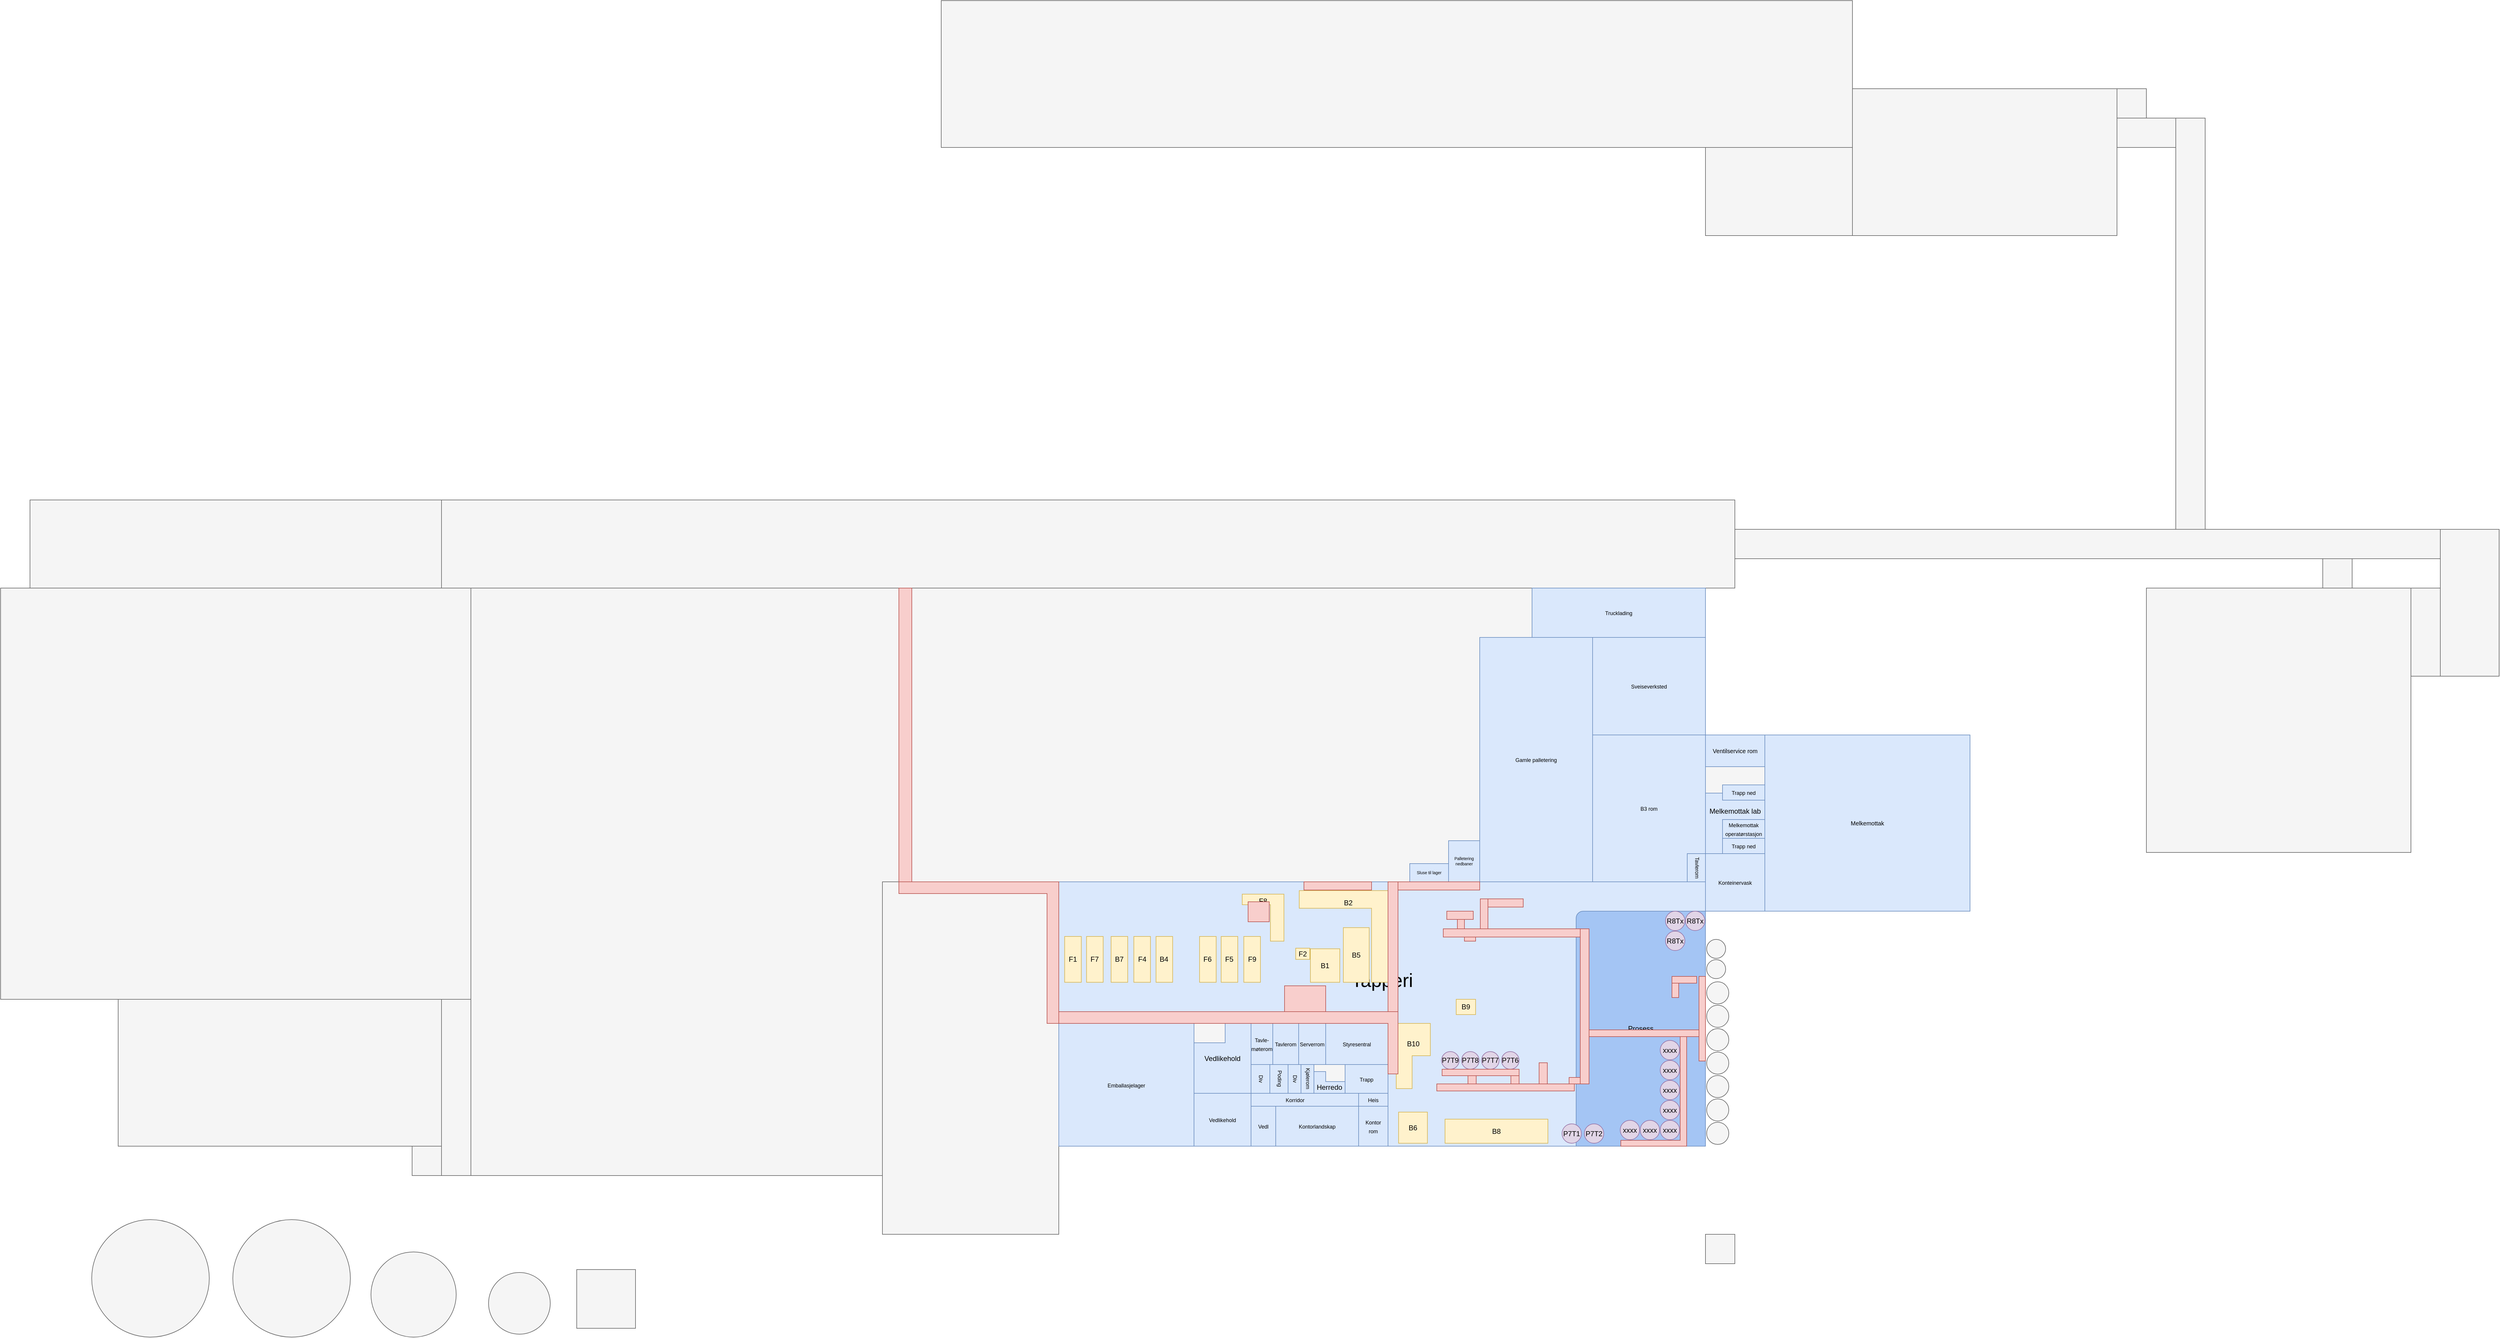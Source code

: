 <mxfile version="26.0.10">
  <diagram name="Page-1" id="Hi8thBa9BpcaoAM9ut1s">
    <mxGraphModel dx="819" dy="-385" grid="0" gridSize="14" guides="1" tooltips="1" connect="1" arrows="1" fold="1" page="1" pageScale="1" pageWidth="1169" pageHeight="827" math="0" shadow="0">
      <root>
        <mxCell id="0" />
        <mxCell id="GzNEmD3VfXziyHX95NtM-45" value="Base" parent="0" />
        <mxCell id="GzNEmD3VfXziyHX95NtM-46" value="" style="verticalLabelPosition=bottom;verticalAlign=top;html=1;shape=mxgraph.basic.rect;fillColor2=none;strokeWidth=1;size=20;indent=5;editable=0;movable=1;resizable=0;rotatable=1;deletable=0;locked=0;connectable=1;fillColor=#f5f5f5;fontColor=#333333;strokeColor=#666666;" parent="GzNEmD3VfXziyHX95NtM-45" vertex="1">
          <mxGeometry x="1800" y="2327" width="1100" height="450" as="geometry" />
        </mxCell>
        <mxCell id="GzNEmD3VfXziyHX95NtM-47" value="" style="verticalLabelPosition=bottom;verticalAlign=top;html=1;shape=mxgraph.basic.rect;fillColor2=none;strokeWidth=1;size=20;indent=5;editable=0;movable=1;resizable=0;rotatable=1;deletable=0;locked=0;connectable=1;fillColor=#f5f5f5;fontColor=#333333;strokeColor=#666666;" parent="GzNEmD3VfXziyHX95NtM-45" vertex="1">
          <mxGeometry x="1550" y="1827" width="1350" height="500" as="geometry" />
        </mxCell>
        <mxCell id="GzNEmD3VfXziyHX95NtM-48" value="" style="verticalLabelPosition=bottom;verticalAlign=top;html=1;shape=mxgraph.basic.rect;fillColor2=none;strokeWidth=1;size=20;indent=5;editable=0;movable=1;resizable=0;rotatable=1;deletable=0;locked=0;connectable=1;fillColor=#f5f5f5;fontColor=#333333;strokeColor=#666666;" parent="GzNEmD3VfXziyHX95NtM-45" vertex="1">
          <mxGeometry x="2900" y="2077" width="450" height="300" as="geometry" />
        </mxCell>
        <mxCell id="GzNEmD3VfXziyHX95NtM-49" value="" style="verticalLabelPosition=bottom;verticalAlign=top;html=1;shape=mxgraph.basic.rect;fillColor2=none;strokeWidth=1;size=20;indent=5;editable=0;movable=1;resizable=0;rotatable=1;deletable=0;locked=0;connectable=1;fillColor=#f5f5f5;fontColor=#333333;strokeColor=#666666;" parent="GzNEmD3VfXziyHX95NtM-45" vertex="1">
          <mxGeometry x="3650" y="1827" width="450" height="450" as="geometry" />
        </mxCell>
        <mxCell id="GzNEmD3VfXziyHX95NtM-50" value="" style="verticalLabelPosition=bottom;verticalAlign=top;html=1;shape=mxgraph.basic.rect;fillColor2=none;strokeWidth=1;size=20;indent=5;editable=0;movable=1;resizable=0;rotatable=1;deletable=0;locked=0;connectable=1;fillColor=#f5f5f5;fontColor=#333333;strokeColor=#666666;" parent="GzNEmD3VfXziyHX95NtM-45" vertex="1">
          <mxGeometry x="4100" y="1827" width="50" height="150" as="geometry" />
        </mxCell>
        <mxCell id="GzNEmD3VfXziyHX95NtM-51" value="" style="verticalLabelPosition=bottom;verticalAlign=top;html=1;shape=mxgraph.basic.rect;fillColor2=none;strokeWidth=1;size=20;indent=5;editable=0;movable=1;resizable=0;rotatable=1;deletable=0;locked=0;connectable=1;fillColor=#f5f5f5;fontColor=#333333;strokeColor=#666666;" parent="GzNEmD3VfXziyHX95NtM-45" vertex="1">
          <mxGeometry x="4150" y="1727" width="100" height="250" as="geometry" />
        </mxCell>
        <mxCell id="GzNEmD3VfXziyHX95NtM-52" value="" style="verticalLabelPosition=bottom;verticalAlign=top;html=1;shape=mxgraph.basic.rect;fillColor2=none;strokeWidth=1;size=20;indent=5;editable=0;movable=1;resizable=0;rotatable=1;deletable=0;locked=0;connectable=1;fillColor=#f5f5f5;fontColor=#333333;strokeColor=#666666;" parent="GzNEmD3VfXziyHX95NtM-45" vertex="1">
          <mxGeometry x="3150" y="977" width="450" height="250" as="geometry" />
        </mxCell>
        <mxCell id="GzNEmD3VfXziyHX95NtM-53" value="" style="verticalLabelPosition=bottom;verticalAlign=top;html=1;shape=mxgraph.basic.rect;fillColor2=none;strokeWidth=1;size=20;indent=5;editable=0;movable=1;resizable=0;rotatable=1;deletable=0;locked=0;connectable=1;fillColor=#f5f5f5;fontColor=#333333;strokeColor=#666666;" parent="GzNEmD3VfXziyHX95NtM-45" vertex="1">
          <mxGeometry x="3600" y="977" width="50" height="50" as="geometry" />
        </mxCell>
        <mxCell id="GzNEmD3VfXziyHX95NtM-54" value="" style="verticalLabelPosition=bottom;verticalAlign=top;html=1;shape=mxgraph.basic.rect;fillColor2=none;strokeWidth=1;size=20;indent=5;editable=0;movable=1;resizable=0;rotatable=1;deletable=0;locked=0;connectable=1;fillColor=#f5f5f5;fontColor=#333333;strokeColor=#666666;" parent="GzNEmD3VfXziyHX95NtM-45" vertex="1">
          <mxGeometry x="2900" y="1077" width="250" height="150" as="geometry" />
        </mxCell>
        <mxCell id="GzNEmD3VfXziyHX95NtM-55" value="" style="verticalLabelPosition=bottom;verticalAlign=top;html=1;shape=mxgraph.basic.rect;fillColor2=none;strokeWidth=1;size=14.86;indent=5;editable=0;movable=1;resizable=0;rotatable=1;deletable=0;locked=0;connectable=1;fillColor=#f5f5f5;fontColor=#333333;strokeColor=#666666;" parent="GzNEmD3VfXziyHX95NtM-45" vertex="1">
          <mxGeometry x="1600" y="827" width="1550" height="250" as="geometry" />
        </mxCell>
        <mxCell id="GzNEmD3VfXziyHX95NtM-56" value="" style="verticalLabelPosition=bottom;verticalAlign=top;html=1;shape=mxgraph.basic.rect;fillColor2=none;strokeWidth=1;size=14.86;indent=5;editable=0;movable=1;resizable=0;rotatable=1;deletable=0;locked=0;connectable=1;fillColor=#f5f5f5;fontColor=#333333;strokeColor=#666666;" parent="GzNEmD3VfXziyHX95NtM-45" vertex="1">
          <mxGeometry x="750" y="1677" width="2200" height="150" as="geometry" />
        </mxCell>
        <mxCell id="GzNEmD3VfXziyHX95NtM-57" value="" style="verticalLabelPosition=bottom;verticalAlign=top;html=1;shape=mxgraph.basic.rect;fillColor2=none;strokeWidth=1;size=20;indent=5;editable=0;movable=1;resizable=0;rotatable=1;deletable=0;locked=0;connectable=1;fillColor=#f5f5f5;fontColor=#333333;strokeColor=#666666;" parent="GzNEmD3VfXziyHX95NtM-45" vertex="1">
          <mxGeometry x="2950" y="1727" width="1200" height="50" as="geometry" />
        </mxCell>
        <mxCell id="GzNEmD3VfXziyHX95NtM-58" value="" style="verticalLabelPosition=bottom;verticalAlign=top;html=1;shape=mxgraph.basic.rect;fillColor2=none;strokeWidth=1;size=20;indent=5;editable=0;movable=1;resizable=0;rotatable=1;deletable=0;locked=0;connectable=1;fillColor=#f5f5f5;fontColor=#333333;strokeColor=#666666;" parent="GzNEmD3VfXziyHX95NtM-45" vertex="1">
          <mxGeometry x="3950" y="1777" width="50" height="50" as="geometry" />
        </mxCell>
        <mxCell id="GzNEmD3VfXziyHX95NtM-59" value="" style="verticalLabelPosition=bottom;verticalAlign=top;html=1;shape=mxgraph.basic.rect;fillColor2=none;strokeWidth=1;size=20;indent=5;editable=0;movable=1;resizable=0;rotatable=1;deletable=0;locked=0;connectable=1;fillColor=#f5f5f5;fontColor=#333333;strokeColor=#666666;" parent="GzNEmD3VfXziyHX95NtM-45" vertex="1">
          <mxGeometry x="3700" y="1027" width="50" height="700" as="geometry" />
        </mxCell>
        <mxCell id="GzNEmD3VfXziyHX95NtM-60" value="" style="verticalLabelPosition=bottom;verticalAlign=top;html=1;shape=mxgraph.basic.rect;fillColor2=none;strokeWidth=1;size=20;indent=5;editable=0;movable=1;resizable=0;rotatable=1;deletable=0;locked=0;connectable=1;fillColor=#f5f5f5;fontColor=#333333;strokeColor=#666666;" parent="GzNEmD3VfXziyHX95NtM-45" vertex="1">
          <mxGeometry x="3600" y="1027" width="100" height="50" as="geometry" />
        </mxCell>
        <mxCell id="GzNEmD3VfXziyHX95NtM-61" value="" style="verticalLabelPosition=bottom;verticalAlign=top;html=1;shape=mxgraph.basic.rect;fillColor2=none;strokeWidth=1;size=20;indent=5;editable=0;movable=1;resizable=0;rotatable=1;deletable=0;locked=0;connectable=1;fillColor=#f5f5f5;fontColor=#333333;strokeColor=#666666;" parent="GzNEmD3VfXziyHX95NtM-45" vertex="1">
          <mxGeometry x="800" y="1827" width="750" height="1000" as="geometry" />
        </mxCell>
        <mxCell id="GzNEmD3VfXziyHX95NtM-62" value="" style="verticalLabelPosition=bottom;verticalAlign=top;html=1;shape=mxgraph.basic.rect;fillColor2=none;strokeWidth=1;size=20;indent=5;editable=0;movable=1;resizable=0;rotatable=1;deletable=0;locked=0;connectable=1;fillColor=#f5f5f5;fontColor=#333333;strokeColor=#666666;" parent="GzNEmD3VfXziyHX95NtM-45" vertex="1">
          <mxGeometry x="1500" y="2327" width="300" height="600" as="geometry" />
        </mxCell>
        <mxCell id="GzNEmD3VfXziyHX95NtM-63" value="" style="verticalLabelPosition=bottom;verticalAlign=top;html=1;shape=mxgraph.basic.rect;fillColor2=none;strokeWidth=1;size=20;indent=5;editable=0;movable=1;resizable=0;rotatable=1;deletable=0;locked=0;connectable=1;fillColor=#f5f5f5;fontColor=#333333;strokeColor=#666666;" parent="GzNEmD3VfXziyHX95NtM-45" vertex="1">
          <mxGeometry x="750" y="2477" width="50" height="350" as="geometry" />
        </mxCell>
        <mxCell id="GzNEmD3VfXziyHX95NtM-64" value="" style="verticalLabelPosition=bottom;verticalAlign=top;html=1;shape=mxgraph.basic.rect;fillColor2=none;strokeWidth=1;size=20;indent=5;editable=0;movable=1;resizable=0;rotatable=1;deletable=0;locked=0;connectable=1;fillColor=#f5f5f5;fontColor=#333333;strokeColor=#666666;" parent="GzNEmD3VfXziyHX95NtM-45" vertex="1">
          <mxGeometry x="700" y="2777" width="50" height="50" as="geometry" />
        </mxCell>
        <mxCell id="GzNEmD3VfXziyHX95NtM-65" value="" style="verticalLabelPosition=bottom;verticalAlign=top;html=1;shape=mxgraph.basic.rect;fillColor2=none;strokeWidth=1;size=14.86;indent=5;editable=0;movable=1;resizable=0;rotatable=1;deletable=0;locked=0;connectable=1;fillColor=#f5f5f5;fontColor=#333333;strokeColor=#666666;" parent="GzNEmD3VfXziyHX95NtM-45" vertex="1">
          <mxGeometry x="50" y="1677" width="700" height="150" as="geometry" />
        </mxCell>
        <mxCell id="GzNEmD3VfXziyHX95NtM-66" value="" style="verticalLabelPosition=bottom;verticalAlign=top;html=1;shape=mxgraph.basic.rect;fillColor2=none;strokeWidth=1;size=14.86;indent=5;editable=0;movable=1;resizable=0;rotatable=1;deletable=0;locked=0;connectable=1;fillColor=#f5f5f5;fontColor=#333333;strokeColor=#666666;" parent="GzNEmD3VfXziyHX95NtM-45" vertex="1">
          <mxGeometry y="1827" width="800" height="700" as="geometry" />
        </mxCell>
        <mxCell id="GzNEmD3VfXziyHX95NtM-67" value="" style="verticalLabelPosition=bottom;verticalAlign=top;html=1;shape=mxgraph.basic.rect;fillColor2=none;strokeWidth=1;size=14.86;indent=5;editable=0;movable=1;resizable=0;rotatable=1;deletable=0;locked=0;connectable=1;fillColor=#f5f5f5;fontColor=#333333;strokeColor=#666666;" parent="GzNEmD3VfXziyHX95NtM-45" vertex="1">
          <mxGeometry x="200" y="2527" width="550" height="250" as="geometry" />
        </mxCell>
        <mxCell id="GzNEmD3VfXziyHX95NtM-68" value="" style="verticalLabelPosition=bottom;verticalAlign=top;html=1;shape=mxgraph.basic.rect;fillColor2=none;strokeWidth=1;size=20;indent=5;editable=0;movable=1;resizable=0;rotatable=1;deletable=0;locked=0;connectable=1;fillColor=#f5f5f5;fontColor=#333333;strokeColor=#666666;" parent="GzNEmD3VfXziyHX95NtM-45" vertex="1">
          <mxGeometry x="2900" y="2927" width="50" height="50" as="geometry" />
        </mxCell>
        <mxCell id="GzNEmD3VfXziyHX95NtM-69" value="" style="verticalLabelPosition=bottom;verticalAlign=top;html=1;shape=mxgraph.basic.rect;fillColor2=none;strokeWidth=1;size=20;indent=5;editable=0;movable=1;resizable=0;rotatable=1;deletable=0;locked=0;connectable=1;fillColor=#f5f5f5;fontColor=#333333;strokeColor=#666666;" parent="GzNEmD3VfXziyHX95NtM-45" vertex="1">
          <mxGeometry x="980" y="2987" width="100" height="100" as="geometry" />
        </mxCell>
        <mxCell id="GzNEmD3VfXziyHX95NtM-71" value="" style="ellipse;whiteSpace=wrap;html=1;aspect=fixed;editable=0;movable=1;resizable=0;rotatable=1;deletable=0;locked=0;connectable=1;fillColor=#f5f5f5;fontColor=#333333;strokeColor=#666666;" parent="GzNEmD3VfXziyHX95NtM-45" vertex="1">
          <mxGeometry x="830" y="2992" width="105" height="105" as="geometry" />
        </mxCell>
        <mxCell id="GzNEmD3VfXziyHX95NtM-72" value="" style="ellipse;whiteSpace=wrap;html=1;aspect=fixed;editable=0;movable=1;resizable=0;rotatable=1;deletable=0;locked=0;connectable=1;fillColor=#f5f5f5;fontColor=#333333;strokeColor=#666666;" parent="GzNEmD3VfXziyHX95NtM-45" vertex="1">
          <mxGeometry x="630" y="2957" width="145" height="145" as="geometry" />
        </mxCell>
        <mxCell id="GzNEmD3VfXziyHX95NtM-73" value="" style="ellipse;whiteSpace=wrap;html=1;aspect=fixed;editable=0;movable=1;resizable=0;rotatable=1;deletable=0;locked=0;connectable=1;fillColor=#f5f5f5;fontColor=#333333;strokeColor=#666666;" parent="GzNEmD3VfXziyHX95NtM-45" vertex="1">
          <mxGeometry x="395" y="2902" width="200" height="200" as="geometry" />
        </mxCell>
        <mxCell id="GzNEmD3VfXziyHX95NtM-74" value="" style="ellipse;whiteSpace=wrap;html=1;aspect=fixed;editable=0;movable=1;resizable=0;rotatable=1;deletable=0;locked=0;connectable=1;fillColor=#f5f5f5;fontColor=#333333;strokeColor=#666666;" parent="GzNEmD3VfXziyHX95NtM-45" vertex="1">
          <mxGeometry x="155" y="2902" width="200" height="200" as="geometry" />
        </mxCell>
        <mxCell id="S4rw2iDiVTAcTaovDXCU-30" value="" style="ellipse;whiteSpace=wrap;html=1;aspect=fixed;editable=1;movable=1;resizable=1;rotatable=1;deletable=1;locked=0;connectable=1;fillColor=#f5f5f5;fontColor=#333333;strokeColor=#666666;" vertex="1" parent="GzNEmD3VfXziyHX95NtM-45">
          <mxGeometry x="2902" y="2736.299" width="37.701" height="37.701" as="geometry" />
        </mxCell>
        <mxCell id="S4rw2iDiVTAcTaovDXCU-31" value="" style="ellipse;whiteSpace=wrap;html=1;aspect=fixed;editable=1;movable=1;resizable=1;rotatable=1;deletable=1;locked=0;connectable=1;fillColor=#f5f5f5;fontColor=#333333;strokeColor=#666666;" vertex="1" parent="GzNEmD3VfXziyHX95NtM-45">
          <mxGeometry x="2902" y="2696.444" width="37.701" height="37.701" as="geometry" />
        </mxCell>
        <mxCell id="S4rw2iDiVTAcTaovDXCU-32" value="" style="ellipse;whiteSpace=wrap;html=1;aspect=fixed;editable=1;movable=1;resizable=1;rotatable=1;deletable=1;locked=0;connectable=1;fillColor=#f5f5f5;fontColor=#333333;strokeColor=#666666;" vertex="1" parent="GzNEmD3VfXziyHX95NtM-45">
          <mxGeometry x="2902" y="2656.59" width="37.701" height="37.701" as="geometry" />
        </mxCell>
        <mxCell id="S4rw2iDiVTAcTaovDXCU-34" value="" style="ellipse;whiteSpace=wrap;html=1;aspect=fixed;editable=1;movable=1;resizable=1;rotatable=1;deletable=1;locked=0;connectable=1;fillColor=#f5f5f5;fontColor=#333333;strokeColor=#666666;" vertex="1" parent="GzNEmD3VfXziyHX95NtM-45">
          <mxGeometry x="2902" y="2616.735" width="37.701" height="37.701" as="geometry" />
        </mxCell>
        <mxCell id="S4rw2iDiVTAcTaovDXCU-35" value="" style="ellipse;whiteSpace=wrap;html=1;aspect=fixed;editable=1;movable=1;resizable=1;rotatable=1;deletable=1;locked=0;connectable=1;fillColor=#f5f5f5;fontColor=#333333;strokeColor=#666666;" vertex="1" parent="GzNEmD3VfXziyHX95NtM-45">
          <mxGeometry x="2902" y="2576.88" width="37.701" height="37.701" as="geometry" />
        </mxCell>
        <mxCell id="S4rw2iDiVTAcTaovDXCU-36" value="" style="ellipse;whiteSpace=wrap;html=1;aspect=fixed;editable=1;movable=1;resizable=1;rotatable=1;deletable=1;locked=0;connectable=1;fillColor=#f5f5f5;fontColor=#333333;strokeColor=#666666;" vertex="1" parent="GzNEmD3VfXziyHX95NtM-45">
          <mxGeometry x="2902" y="2537.025" width="37.701" height="37.701" as="geometry" />
        </mxCell>
        <mxCell id="S4rw2iDiVTAcTaovDXCU-37" value="" style="ellipse;whiteSpace=wrap;html=1;aspect=fixed;editable=1;movable=1;resizable=1;rotatable=1;deletable=1;locked=0;connectable=1;fillColor=#f5f5f5;fontColor=#333333;strokeColor=#666666;" vertex="1" parent="GzNEmD3VfXziyHX95NtM-45">
          <mxGeometry x="2902" y="2497.17" width="37.701" height="37.701" as="geometry" />
        </mxCell>
        <mxCell id="S4rw2iDiVTAcTaovDXCU-38" value="" style="ellipse;whiteSpace=wrap;html=1;aspect=fixed;editable=1;movable=1;resizable=1;rotatable=1;deletable=1;locked=0;connectable=1;fillColor=#f5f5f5;fontColor=#333333;strokeColor=#666666;" vertex="1" parent="GzNEmD3VfXziyHX95NtM-45">
          <mxGeometry x="2902" y="2459.469" width="32.315" height="32.315" as="geometry" />
        </mxCell>
        <mxCell id="S4rw2iDiVTAcTaovDXCU-39" value="" style="ellipse;whiteSpace=wrap;html=1;aspect=fixed;editable=1;movable=1;resizable=1;rotatable=1;deletable=1;locked=0;connectable=1;fillColor=#f5f5f5;fontColor=#333333;strokeColor=#666666;" vertex="1" parent="GzNEmD3VfXziyHX95NtM-45">
          <mxGeometry x="2902" y="2425" width="32.315" height="32.315" as="geometry" />
        </mxCell>
        <mxCell id="GzNEmD3VfXziyHX95NtM-5" value="Kjeller" parent="0" visible="0" />
        <mxCell id="S4rw2iDiVTAcTaovDXCU-44" value="Kjeller skap" parent="0" />
        <mxCell id="GzNEmD3VfXziyHX95NtM-4" value="Grunnplan" parent="0" />
        <mxCell id="h_ZqSWhydHnjJ5OdPfgj-34" value="&lt;font style=&quot;font-size: 9px;&quot;&gt;B3 rom&lt;/font&gt;" style="rounded=0;whiteSpace=wrap;html=1;fillColor=#dae8fc;strokeColor=#6c8ebf;direction=west;" parent="GzNEmD3VfXziyHX95NtM-4" vertex="1">
          <mxGeometry x="2708" y="2077" width="192" height="250" as="geometry" />
        </mxCell>
        <mxCell id="GzNEmD3VfXziyHX95NtM-79" value="Tapperi&lt;div&gt;&lt;br&gt;&lt;/div&gt;&lt;div&gt;&lt;br&gt;&lt;/div&gt;&lt;div&gt;&lt;br&gt;&lt;/div&gt;" style="shape=corner;whiteSpace=wrap;html=1;fillColor=#dae8fc;strokeColor=#6c8ebf;direction=south;dx=241;dy=541;fontSize=32;" parent="GzNEmD3VfXziyHX95NtM-4" vertex="1">
          <mxGeometry x="1800" y="2327" width="1100" height="450" as="geometry" />
        </mxCell>
        <mxCell id="GzNEmD3VfXziyHX95NtM-76" value="Prosess" style="verticalLabelPosition=middle;verticalAlign=middle;html=1;shape=mxgraph.basic.corner_round_rect;dx=6;whiteSpace=wrap;flipH=1;direction=south;fillColor=light-dark(#a4c5f4, #1d293b);strokeColor=#6c8ebf;labelPosition=center;align=center;" parent="GzNEmD3VfXziyHX95NtM-4" vertex="1">
          <mxGeometry x="2680" y="2377" width="220" height="400" as="geometry" />
        </mxCell>
        <mxCell id="GzNEmD3VfXziyHX95NtM-77" value="&lt;font style=&quot;font-size: 9px;&quot;&gt;Konteinervask&lt;/font&gt;" style="rounded=0;whiteSpace=wrap;html=1;fillColor=#dae8fc;strokeColor=#6c8ebf;" parent="GzNEmD3VfXziyHX95NtM-4" vertex="1">
          <mxGeometry x="2900" y="2279" width="101" height="98" as="geometry" />
        </mxCell>
        <mxCell id="GzNEmD3VfXziyHX95NtM-82" value="&lt;font size=&quot;1&quot;&gt;Ventilservice rom&lt;/font&gt;" style="rounded=0;whiteSpace=wrap;html=1;fillColor=#dae8fc;strokeColor=#6c8ebf;" parent="GzNEmD3VfXziyHX95NtM-4" vertex="1">
          <mxGeometry x="2900" y="2077" width="101" height="54" as="geometry" />
        </mxCell>
        <mxCell id="GzNEmD3VfXziyHX95NtM-83" value="&lt;font style=&quot;font-size: 9px;&quot;&gt;Styresentral&lt;/font&gt;" style="rounded=0;whiteSpace=wrap;html=1;fillColor=#dae8fc;strokeColor=#6c8ebf;" parent="GzNEmD3VfXziyHX95NtM-4" vertex="1">
          <mxGeometry x="2254" y="2568" width="106" height="70" as="geometry" />
        </mxCell>
        <mxCell id="GzNEmD3VfXziyHX95NtM-84" value="&lt;font style=&quot;font-size: 9px;&quot;&gt;Trapp&lt;/font&gt;" style="rounded=0;whiteSpace=wrap;html=1;fillColor=#dae8fc;strokeColor=#6c8ebf;" parent="GzNEmD3VfXziyHX95NtM-4" vertex="1">
          <mxGeometry x="2287" y="2638" width="73" height="49" as="geometry" />
        </mxCell>
        <mxCell id="GzNEmD3VfXziyHX95NtM-85" value="&lt;font style=&quot;font-size: 9px;&quot;&gt;Heis&lt;/font&gt;" style="rounded=0;whiteSpace=wrap;html=1;fillColor=#dae8fc;strokeColor=#6c8ebf;" parent="GzNEmD3VfXziyHX95NtM-4" vertex="1">
          <mxGeometry x="2310" y="2687" width="50" height="22" as="geometry" />
        </mxCell>
        <mxCell id="GzNEmD3VfXziyHX95NtM-86" value="&lt;font style=&quot;font-size: 9px;&quot;&gt;Serverrom&lt;/font&gt;" style="rounded=0;whiteSpace=wrap;html=1;fillColor=#dae8fc;strokeColor=#6c8ebf;" parent="GzNEmD3VfXziyHX95NtM-4" vertex="1">
          <mxGeometry x="2208" y="2568" width="46" height="70" as="geometry" />
        </mxCell>
        <mxCell id="GzNEmD3VfXziyHX95NtM-87" value="&lt;font style=&quot;font-size: 9px;&quot;&gt;Tavlerom&lt;/font&gt;" style="rounded=0;whiteSpace=wrap;html=1;fillColor=#dae8fc;strokeColor=#6c8ebf;" parent="GzNEmD3VfXziyHX95NtM-4" vertex="1">
          <mxGeometry x="2164" y="2568" width="44" height="70" as="geometry" />
        </mxCell>
        <mxCell id="GzNEmD3VfXziyHX95NtM-88" value="&lt;font style=&quot;font-size: 9px;&quot;&gt;Tavle-møterom&lt;/font&gt;" style="rounded=0;whiteSpace=wrap;html=1;fillColor=#dae8fc;strokeColor=#6c8ebf;" parent="GzNEmD3VfXziyHX95NtM-4" vertex="1">
          <mxGeometry x="2127" y="2568" width="37" height="70" as="geometry" />
        </mxCell>
        <mxCell id="GzNEmD3VfXziyHX95NtM-89" value="&lt;font style=&quot;font-size: 9px;&quot;&gt;Korridor&lt;/font&gt;" style="rounded=0;whiteSpace=wrap;html=1;fillColor=#dae8fc;strokeColor=#6c8ebf;" parent="GzNEmD3VfXziyHX95NtM-4" vertex="1">
          <mxGeometry x="2094" y="2687" width="216" height="22" as="geometry" />
        </mxCell>
        <mxCell id="h_ZqSWhydHnjJ5OdPfgj-13" value="&lt;font style=&quot;font-size: 9px;&quot;&gt;Kontorlandskap&lt;/font&gt;" style="rounded=0;whiteSpace=wrap;html=1;fillColor=#dae8fc;strokeColor=#6c8ebf;" parent="GzNEmD3VfXziyHX95NtM-4" vertex="1">
          <mxGeometry x="2169" y="2709" width="141" height="68" as="geometry" />
        </mxCell>
        <mxCell id="h_ZqSWhydHnjJ5OdPfgj-14" value="&lt;font style=&quot;font-size: 9px;&quot;&gt;Kontor&lt;/font&gt;&lt;div&gt;&lt;font style=&quot;font-size: 9px;&quot;&gt;rom&lt;/font&gt;&lt;/div&gt;" style="rounded=0;whiteSpace=wrap;html=1;fillColor=#dae8fc;strokeColor=#6c8ebf;" parent="GzNEmD3VfXziyHX95NtM-4" vertex="1">
          <mxGeometry x="2310" y="2709" width="50" height="68" as="geometry" />
        </mxCell>
        <mxCell id="h_ZqSWhydHnjJ5OdPfgj-15" value="&lt;div&gt;&lt;br&gt;&lt;/div&gt;Herredo" style="shape=corner;whiteSpace=wrap;html=1;fillColor=#dae8fc;strokeColor=#6c8ebf;direction=north;" parent="GzNEmD3VfXziyHX95NtM-4" vertex="1">
          <mxGeometry x="2234" y="2650" width="53" height="37" as="geometry" />
        </mxCell>
        <mxCell id="h_ZqSWhydHnjJ5OdPfgj-16" value="&lt;font style=&quot;font-size: 9px;&quot;&gt;Kjølerom&lt;/font&gt;" style="rounded=0;whiteSpace=wrap;html=1;fillColor=#dae8fc;strokeColor=#6c8ebf;textDirection=vertical-lr;" parent="GzNEmD3VfXziyHX95NtM-4" vertex="1">
          <mxGeometry x="2212" y="2638" width="22" height="49" as="geometry" />
        </mxCell>
        <mxCell id="h_ZqSWhydHnjJ5OdPfgj-17" value="&lt;font style=&quot;font-size: 9px;&quot;&gt;Div&lt;/font&gt;" style="rounded=0;whiteSpace=wrap;html=1;fillColor=#dae8fc;strokeColor=#6c8ebf;textDirection=vertical-lr;" parent="GzNEmD3VfXziyHX95NtM-4" vertex="1">
          <mxGeometry x="2190" y="2638" width="22" height="49" as="geometry" />
        </mxCell>
        <mxCell id="h_ZqSWhydHnjJ5OdPfgj-18" value="&lt;font style=&quot;font-size: 9px;&quot;&gt;Poding&lt;/font&gt;" style="rounded=0;whiteSpace=wrap;html=1;fillColor=#dae8fc;strokeColor=#6c8ebf;textDirection=vertical-lr;" parent="GzNEmD3VfXziyHX95NtM-4" vertex="1">
          <mxGeometry x="2159" y="2638" width="31" height="49" as="geometry" />
        </mxCell>
        <mxCell id="h_ZqSWhydHnjJ5OdPfgj-19" value="&lt;font style=&quot;font-size: 9px;&quot;&gt;Div&lt;/font&gt;" style="rounded=0;whiteSpace=wrap;html=1;fillColor=#dae8fc;strokeColor=#6c8ebf;textDirection=vertical-lr;" parent="GzNEmD3VfXziyHX95NtM-4" vertex="1">
          <mxGeometry x="2127" y="2638" width="32" height="49" as="geometry" />
        </mxCell>
        <mxCell id="h_ZqSWhydHnjJ5OdPfgj-21" value="&lt;div&gt;Vedlikehold&lt;/div&gt;" style="shape=corner;whiteSpace=wrap;html=1;fillColor=#dae8fc;strokeColor=#6c8ebf;direction=west;dx=44;dy=86;" parent="GzNEmD3VfXziyHX95NtM-4" vertex="1">
          <mxGeometry x="2030" y="2568" width="97" height="119" as="geometry" />
        </mxCell>
        <mxCell id="h_ZqSWhydHnjJ5OdPfgj-23" value="&lt;font style=&quot;font-size: 9px;&quot;&gt;Vedlikehold&lt;/font&gt;" style="rounded=0;whiteSpace=wrap;html=1;fillColor=#dae8fc;strokeColor=#6c8ebf;" parent="GzNEmD3VfXziyHX95NtM-4" vertex="1">
          <mxGeometry x="2030" y="2687" width="97" height="90" as="geometry" />
        </mxCell>
        <mxCell id="h_ZqSWhydHnjJ5OdPfgj-24" value="&lt;font style=&quot;font-size: 9px;&quot;&gt;Emballasjelager&lt;/font&gt;" style="rounded=0;whiteSpace=wrap;html=1;fillColor=#dae8fc;strokeColor=#6c8ebf;" parent="GzNEmD3VfXziyHX95NtM-4" vertex="1">
          <mxGeometry x="1800" y="2568" width="230" height="209" as="geometry" />
        </mxCell>
        <mxCell id="h_ZqSWhydHnjJ5OdPfgj-25" value="&lt;font style=&quot;font-size: 9px;&quot;&gt;Vedl&lt;/font&gt;" style="rounded=0;whiteSpace=wrap;html=1;fillColor=#dae8fc;strokeColor=#6c8ebf;" parent="GzNEmD3VfXziyHX95NtM-4" vertex="1">
          <mxGeometry x="2127" y="2709" width="42" height="68" as="geometry" />
        </mxCell>
        <mxCell id="h_ZqSWhydHnjJ5OdPfgj-26" value="&lt;font size=&quot;1&quot;&gt;Melkemottak&lt;/font&gt;" style="rounded=0;whiteSpace=wrap;html=1;fillColor=#dae8fc;strokeColor=#6c8ebf;" parent="GzNEmD3VfXziyHX95NtM-4" vertex="1">
          <mxGeometry x="3001" y="2077" width="349" height="300" as="geometry" />
        </mxCell>
        <mxCell id="h_ZqSWhydHnjJ5OdPfgj-27" value="&lt;font style=&quot;font-size: 9px;&quot;&gt;Melkemottak operatørstasjon&lt;/font&gt;" style="rounded=0;whiteSpace=wrap;html=1;fillColor=#dae8fc;strokeColor=#6c8ebf;" parent="GzNEmD3VfXziyHX95NtM-4" vertex="1">
          <mxGeometry x="2929" y="2221" width="72" height="32" as="geometry" />
        </mxCell>
        <mxCell id="h_ZqSWhydHnjJ5OdPfgj-29" value="&lt;font style=&quot;font-size: 9px;&quot;&gt;Trapp ned&lt;/font&gt;" style="rounded=0;whiteSpace=wrap;html=1;fillColor=#dae8fc;strokeColor=#6c8ebf;" parent="GzNEmD3VfXziyHX95NtM-4" vertex="1">
          <mxGeometry x="2929" y="2253" width="72" height="26" as="geometry" />
        </mxCell>
        <mxCell id="h_ZqSWhydHnjJ5OdPfgj-30" value="&lt;div&gt;Melkemottak lab&lt;/div&gt;&lt;div&gt;&lt;br&gt;&lt;/div&gt;&lt;div&gt;&lt;br&gt;&lt;/div&gt;&lt;div&gt;&lt;br&gt;&lt;/div&gt;" style="shape=corner;whiteSpace=wrap;html=1;fillColor=#dae8fc;strokeColor=#6c8ebf;direction=east;dx=29;dy=45;" parent="GzNEmD3VfXziyHX95NtM-4" vertex="1">
          <mxGeometry x="2900" y="2176" width="101" height="103" as="geometry" />
        </mxCell>
        <mxCell id="h_ZqSWhydHnjJ5OdPfgj-31" value="&lt;font style=&quot;font-size: 9px;&quot;&gt;Trapp ned&lt;/font&gt;" style="rounded=0;whiteSpace=wrap;html=1;fillColor=#dae8fc;strokeColor=#6c8ebf;" parent="GzNEmD3VfXziyHX95NtM-4" vertex="1">
          <mxGeometry x="2929" y="2162" width="72" height="26" as="geometry" />
        </mxCell>
        <mxCell id="h_ZqSWhydHnjJ5OdPfgj-33" value="&lt;font style=&quot;font-size: 9px;&quot;&gt;Tavlerom&lt;/font&gt;" style="rounded=0;whiteSpace=wrap;html=1;fillColor=#dae8fc;strokeColor=#6c8ebf;direction=west;textDirection=vertical-lr;" parent="GzNEmD3VfXziyHX95NtM-4" vertex="1">
          <mxGeometry x="2869" y="2279" width="31" height="48" as="geometry" />
        </mxCell>
        <mxCell id="h_ZqSWhydHnjJ5OdPfgj-35" value="&lt;font style=&quot;font-size: 9px;&quot;&gt;Sveiseverksted&lt;/font&gt;" style="rounded=0;whiteSpace=wrap;html=1;fillColor=#dae8fc;strokeColor=#6c8ebf;direction=west;" parent="GzNEmD3VfXziyHX95NtM-4" vertex="1">
          <mxGeometry x="2708" y="1911" width="192" height="166" as="geometry" />
        </mxCell>
        <mxCell id="h_ZqSWhydHnjJ5OdPfgj-36" value="&lt;font style=&quot;font-size: 9px;&quot;&gt;Gamle palletering&lt;/font&gt;" style="rounded=0;whiteSpace=wrap;html=1;fillColor=#dae8fc;strokeColor=#6c8ebf;direction=west;" parent="GzNEmD3VfXziyHX95NtM-4" vertex="1">
          <mxGeometry x="2516" y="1911" width="192" height="416" as="geometry" />
        </mxCell>
        <mxCell id="h_ZqSWhydHnjJ5OdPfgj-37" value="&lt;font style=&quot;font-size: 9px;&quot;&gt;Trucklading&lt;/font&gt;" style="rounded=0;whiteSpace=wrap;html=1;fillColor=#dae8fc;strokeColor=#6c8ebf;direction=west;" parent="GzNEmD3VfXziyHX95NtM-4" vertex="1">
          <mxGeometry x="2605" y="1827" width="295" height="84" as="geometry" />
        </mxCell>
        <mxCell id="S4rw2iDiVTAcTaovDXCU-40" value="Palletering nedbaner" style="rounded=0;whiteSpace=wrap;html=1;fillColor=#dae8fc;strokeColor=#6c8ebf;direction=west;fontSize=7;" vertex="1" parent="GzNEmD3VfXziyHX95NtM-4">
          <mxGeometry x="2463" y="2257" width="53" height="70" as="geometry" />
        </mxCell>
        <mxCell id="S4rw2iDiVTAcTaovDXCU-41" value="Sluse til lager" style="rounded=0;whiteSpace=wrap;html=1;fillColor=#dae8fc;strokeColor=#6c8ebf;direction=west;fontSize=7;" vertex="1" parent="GzNEmD3VfXziyHX95NtM-4">
          <mxGeometry x="2397" y="2296" width="66" height="31" as="geometry" />
        </mxCell>
        <mxCell id="S4rw2iDiVTAcTaovDXCU-87" value="Grunnplan tanker" parent="0" />
        <mxCell id="S4rw2iDiVTAcTaovDXCU-88" value="P7T1" style="ellipse;whiteSpace=wrap;html=1;aspect=fixed;fillColor=#e1d5e7;strokeColor=#9673a6;" vertex="1" parent="S4rw2iDiVTAcTaovDXCU-87">
          <mxGeometry x="2656" y="2739" width="33" height="33" as="geometry" />
        </mxCell>
        <mxCell id="S4rw2iDiVTAcTaovDXCU-89" value="P7T2" style="ellipse;whiteSpace=wrap;html=1;aspect=fixed;fillColor=#e1d5e7;strokeColor=#9673a6;" vertex="1" parent="S4rw2iDiVTAcTaovDXCU-87">
          <mxGeometry x="2694" y="2739" width="33" height="33" as="geometry" />
        </mxCell>
        <mxCell id="S4rw2iDiVTAcTaovDXCU-96" value="P7T9" style="ellipse;whiteSpace=wrap;html=1;aspect=fixed;fillColor=#e1d5e7;strokeColor=#9673a6;" vertex="1" parent="S4rw2iDiVTAcTaovDXCU-87">
          <mxGeometry x="2451" y="2616" width="30" height="30" as="geometry" />
        </mxCell>
        <mxCell id="S4rw2iDiVTAcTaovDXCU-97" value="P7T8" style="ellipse;whiteSpace=wrap;html=1;aspect=fixed;fillColor=#e1d5e7;strokeColor=#9673a6;" vertex="1" parent="S4rw2iDiVTAcTaovDXCU-87">
          <mxGeometry x="2485" y="2616" width="30" height="30" as="geometry" />
        </mxCell>
        <mxCell id="S4rw2iDiVTAcTaovDXCU-98" value="P7T7" style="ellipse;whiteSpace=wrap;html=1;aspect=fixed;fillColor=#e1d5e7;strokeColor=#9673a6;" vertex="1" parent="S4rw2iDiVTAcTaovDXCU-87">
          <mxGeometry x="2519" y="2616" width="30" height="30" as="geometry" />
        </mxCell>
        <mxCell id="S4rw2iDiVTAcTaovDXCU-99" value="P7T6" style="ellipse;whiteSpace=wrap;html=1;aspect=fixed;fillColor=#e1d5e7;strokeColor=#9673a6;" vertex="1" parent="S4rw2iDiVTAcTaovDXCU-87">
          <mxGeometry x="2553" y="2616" width="30" height="30" as="geometry" />
        </mxCell>
        <mxCell id="S4rw2iDiVTAcTaovDXCU-104" value="xxxx" style="ellipse;whiteSpace=wrap;html=1;aspect=fixed;fillColor=#e1d5e7;strokeColor=#9673a6;" vertex="1" parent="S4rw2iDiVTAcTaovDXCU-87">
          <mxGeometry x="2755" y="2733" width="33" height="33" as="geometry" />
        </mxCell>
        <mxCell id="S4rw2iDiVTAcTaovDXCU-105" value="xxxx" style="ellipse;whiteSpace=wrap;html=1;aspect=fixed;fillColor=#e1d5e7;strokeColor=#9673a6;" vertex="1" parent="S4rw2iDiVTAcTaovDXCU-87">
          <mxGeometry x="2789" y="2733" width="33" height="33" as="geometry" />
        </mxCell>
        <mxCell id="S4rw2iDiVTAcTaovDXCU-106" value="xxxx" style="ellipse;whiteSpace=wrap;html=1;aspect=fixed;fillColor=#e1d5e7;strokeColor=#9673a6;" vertex="1" parent="S4rw2iDiVTAcTaovDXCU-87">
          <mxGeometry x="2823" y="2733" width="33" height="33" as="geometry" />
        </mxCell>
        <mxCell id="S4rw2iDiVTAcTaovDXCU-108" value="xxxx" style="ellipse;whiteSpace=wrap;html=1;aspect=fixed;fillColor=#e1d5e7;strokeColor=#9673a6;" vertex="1" parent="S4rw2iDiVTAcTaovDXCU-87">
          <mxGeometry x="2823" y="2699" width="33" height="33" as="geometry" />
        </mxCell>
        <mxCell id="S4rw2iDiVTAcTaovDXCU-109" value="xxxx" style="ellipse;whiteSpace=wrap;html=1;aspect=fixed;fillColor=#e1d5e7;strokeColor=#9673a6;" vertex="1" parent="S4rw2iDiVTAcTaovDXCU-87">
          <mxGeometry x="2823" y="2665" width="33" height="33" as="geometry" />
        </mxCell>
        <mxCell id="S4rw2iDiVTAcTaovDXCU-110" value="xxxx" style="ellipse;whiteSpace=wrap;html=1;aspect=fixed;fillColor=#e1d5e7;strokeColor=#9673a6;" vertex="1" parent="S4rw2iDiVTAcTaovDXCU-87">
          <mxGeometry x="2823" y="2631" width="33" height="33" as="geometry" />
        </mxCell>
        <mxCell id="S4rw2iDiVTAcTaovDXCU-111" value="xxxx" style="ellipse;whiteSpace=wrap;html=1;aspect=fixed;fillColor=#e1d5e7;strokeColor=#9673a6;" vertex="1" parent="S4rw2iDiVTAcTaovDXCU-87">
          <mxGeometry x="2823" y="2597" width="33" height="33" as="geometry" />
        </mxCell>
        <mxCell id="S4rw2iDiVTAcTaovDXCU-113" value="R8Tx" style="ellipse;whiteSpace=wrap;html=1;aspect=fixed;fillColor=#e1d5e7;strokeColor=#9673a6;" vertex="1" parent="S4rw2iDiVTAcTaovDXCU-87">
          <mxGeometry x="2866" y="2377" width="33" height="33" as="geometry" />
        </mxCell>
        <mxCell id="S4rw2iDiVTAcTaovDXCU-114" value="R8Tx" style="ellipse;whiteSpace=wrap;html=1;aspect=fixed;fillColor=#e1d5e7;strokeColor=#9673a6;" vertex="1" parent="S4rw2iDiVTAcTaovDXCU-87">
          <mxGeometry x="2832" y="2377" width="33" height="33" as="geometry" />
        </mxCell>
        <mxCell id="S4rw2iDiVTAcTaovDXCU-115" value="R8Tx" style="ellipse;whiteSpace=wrap;html=1;aspect=fixed;fillColor=#e1d5e7;strokeColor=#9673a6;" vertex="1" parent="S4rw2iDiVTAcTaovDXCU-87">
          <mxGeometry x="2832" y="2411" width="33" height="33" as="geometry" />
        </mxCell>
        <object label="Grunnplan maskiner" id="S4rw2iDiVTAcTaovDXCU-47">
          <mxCell parent="0" />
        </object>
        <mxCell id="S4rw2iDiVTAcTaovDXCU-48" value="F1" style="rounded=0;whiteSpace=wrap;html=1;fillColor=#fff2cc;strokeColor=#d6b656;" vertex="1" parent="S4rw2iDiVTAcTaovDXCU-47">
          <mxGeometry x="1810" y="2420" width="28.295" height="78" as="geometry" />
        </mxCell>
        <mxCell id="S4rw2iDiVTAcTaovDXCU-49" value="F7" style="rounded=0;whiteSpace=wrap;html=1;fillColor=#fff2cc;strokeColor=#d6b656;" vertex="1" parent="S4rw2iDiVTAcTaovDXCU-47">
          <mxGeometry x="1847.2" y="2420" width="28.295" height="78" as="geometry" />
        </mxCell>
        <mxCell id="S4rw2iDiVTAcTaovDXCU-50" value="B7" style="rounded=0;whiteSpace=wrap;html=1;fillColor=#fff2cc;strokeColor=#d6b656;" vertex="1" parent="S4rw2iDiVTAcTaovDXCU-47">
          <mxGeometry x="1888.925" y="2420" width="28.295" height="78" as="geometry" />
        </mxCell>
        <mxCell id="S4rw2iDiVTAcTaovDXCU-51" value="F4" style="rounded=0;whiteSpace=wrap;html=1;fillColor=#fff2cc;strokeColor=#d6b656;" vertex="1" parent="S4rw2iDiVTAcTaovDXCU-47">
          <mxGeometry x="1927.649" y="2420" width="28.295" height="78" as="geometry" />
        </mxCell>
        <mxCell id="S4rw2iDiVTAcTaovDXCU-52" value="B4" style="rounded=0;whiteSpace=wrap;html=1;fillColor=#fff2cc;strokeColor=#d6b656;" vertex="1" parent="S4rw2iDiVTAcTaovDXCU-47">
          <mxGeometry x="1965.373" y="2420" width="28.295" height="78" as="geometry" />
        </mxCell>
        <mxCell id="S4rw2iDiVTAcTaovDXCU-53" value="F6" style="rounded=0;whiteSpace=wrap;html=1;fillColor=#fff2cc;strokeColor=#d6b656;" vertex="1" parent="S4rw2iDiVTAcTaovDXCU-47">
          <mxGeometry x="2039.432" y="2420" width="28.295" height="78" as="geometry" />
        </mxCell>
        <mxCell id="S4rw2iDiVTAcTaovDXCU-54" value="F5" style="rounded=0;whiteSpace=wrap;html=1;fillColor=#fff2cc;strokeColor=#d6b656;" vertex="1" parent="S4rw2iDiVTAcTaovDXCU-47">
          <mxGeometry x="2076.156" y="2420" width="28.295" height="78" as="geometry" />
        </mxCell>
        <mxCell id="S4rw2iDiVTAcTaovDXCU-55" value="F9" style="rounded=0;whiteSpace=wrap;html=1;fillColor=#fff2cc;strokeColor=#d6b656;" vertex="1" parent="S4rw2iDiVTAcTaovDXCU-47">
          <mxGeometry x="2114.705" y="2420" width="28.295" height="78" as="geometry" />
        </mxCell>
        <mxCell id="S4rw2iDiVTAcTaovDXCU-59" value="&lt;div&gt;F8&lt;/div&gt;&lt;div&gt;&lt;br&gt;&lt;/div&gt;&lt;div&gt;&lt;br&gt;&lt;/div&gt;&lt;div&gt;&lt;br&gt;&lt;/div&gt;&lt;div&gt;&lt;br/&gt;&lt;/div&gt;" style="shape=corner;whiteSpace=wrap;html=1;fillColor=#fff2cc;strokeColor=#d6b656;direction=south;dx=18;dy=23;" vertex="1" parent="S4rw2iDiVTAcTaovDXCU-47">
          <mxGeometry x="2112" y="2348" width="71" height="80" as="geometry" />
        </mxCell>
        <mxCell id="S4rw2iDiVTAcTaovDXCU-60" value="B2&lt;br&gt;&lt;br&gt;&lt;br&gt;&lt;div&gt;&lt;br&gt;&lt;/div&gt;&lt;div&gt;&lt;br&gt;&lt;/div&gt;&lt;br&gt;&lt;div&gt;&lt;br&gt;&lt;/div&gt;&lt;div&gt;&lt;br&gt;&lt;/div&gt;&lt;div&gt;&lt;br/&gt;&lt;/div&gt;" style="shape=corner;whiteSpace=wrap;html=1;fillColor=#fff2cc;strokeColor=#d6b656;direction=south;dx=30;dy=44;" vertex="1" parent="S4rw2iDiVTAcTaovDXCU-47">
          <mxGeometry x="2209" y="2342" width="167" height="156" as="geometry" />
        </mxCell>
        <mxCell id="S4rw2iDiVTAcTaovDXCU-61" value="B5" style="rounded=0;whiteSpace=wrap;html=1;fillColor=#fff2cc;strokeColor=#d6b656;" vertex="1" parent="S4rw2iDiVTAcTaovDXCU-47">
          <mxGeometry x="2284" y="2405" width="44" height="93" as="geometry" />
        </mxCell>
        <mxCell id="S4rw2iDiVTAcTaovDXCU-62" value="F2" style="rounded=0;whiteSpace=wrap;html=1;fillColor=#fff2cc;strokeColor=#d6b656;" vertex="1" parent="S4rw2iDiVTAcTaovDXCU-47">
          <mxGeometry x="2203" y="2440" width="24" height="19" as="geometry" />
        </mxCell>
        <mxCell id="S4rw2iDiVTAcTaovDXCU-63" value="B1" style="rounded=0;whiteSpace=wrap;html=1;fillColor=#fff2cc;strokeColor=#d6b656;" vertex="1" parent="S4rw2iDiVTAcTaovDXCU-47">
          <mxGeometry x="2228" y="2441" width="50" height="57" as="geometry" />
        </mxCell>
        <mxCell id="S4rw2iDiVTAcTaovDXCU-65" value="B10&lt;br&gt;&lt;div&gt;&lt;br&gt;&lt;/div&gt;&lt;br&gt;&lt;div&gt;&lt;br/&gt;&lt;/div&gt;" style="shape=corner;whiteSpace=wrap;html=1;fillColor=#fff2cc;strokeColor=#d6b656;direction=east;dx=27;dy=55;" vertex="1" parent="S4rw2iDiVTAcTaovDXCU-47">
          <mxGeometry x="2374" y="2568" width="58" height="111" as="geometry" />
        </mxCell>
        <mxCell id="S4rw2iDiVTAcTaovDXCU-66" value="B8" style="rounded=0;whiteSpace=wrap;html=1;fillColor=#fff2cc;strokeColor=#d6b656;" vertex="1" parent="S4rw2iDiVTAcTaovDXCU-47">
          <mxGeometry x="2457" y="2731" width="175" height="41" as="geometry" />
        </mxCell>
        <mxCell id="S4rw2iDiVTAcTaovDXCU-67" value="B6" style="rounded=0;whiteSpace=wrap;html=1;fillColor=#fff2cc;strokeColor=#d6b656;" vertex="1" parent="S4rw2iDiVTAcTaovDXCU-47">
          <mxGeometry x="2378" y="2719" width="49" height="53" as="geometry" />
        </mxCell>
        <mxCell id="S4rw2iDiVTAcTaovDXCU-68" value="B9" style="rounded=0;whiteSpace=wrap;html=1;fillColor=#fff2cc;strokeColor=#d6b656;" vertex="1" parent="S4rw2iDiVTAcTaovDXCU-47">
          <mxGeometry x="2476" y="2527" width="33" height="26" as="geometry" />
        </mxCell>
        <mxCell id="S4rw2iDiVTAcTaovDXCU-43" value="Grunnplan skap" parent="0" />
        <mxCell id="GzNEmD3VfXziyHX95NtM-3" value="Mesanin" parent="0" />
        <mxCell id="S4rw2iDiVTAcTaovDXCU-0" value="" style="shape=corner;whiteSpace=wrap;html=1;fillColor=#f8cecc;strokeColor=#b85450;direction=south;dx=20;dy=17;" vertex="1" parent="GzNEmD3VfXziyHX95NtM-3">
          <mxGeometry x="1780" y="2548" width="597" height="106" as="geometry" />
        </mxCell>
        <mxCell id="S4rw2iDiVTAcTaovDXCU-1" value="" style="shape=corner;whiteSpace=wrap;html=1;fillColor=#f8cecc;strokeColor=#b85450;direction=south;" vertex="1" parent="GzNEmD3VfXziyHX95NtM-3">
          <mxGeometry x="1528" y="2327" width="272" height="241" as="geometry" />
        </mxCell>
        <mxCell id="S4rw2iDiVTAcTaovDXCU-3" value="" style="rounded=0;whiteSpace=wrap;html=1;fillColor=#f8cecc;strokeColor=#b85450;" vertex="1" parent="GzNEmD3VfXziyHX95NtM-3">
          <mxGeometry x="1528" y="1827" width="22" height="500" as="geometry" />
        </mxCell>
        <mxCell id="S4rw2iDiVTAcTaovDXCU-6" value="" style="rounded=0;whiteSpace=wrap;html=1;fillColor=#f8cecc;strokeColor=#b85450;" vertex="1" parent="GzNEmD3VfXziyHX95NtM-3">
          <mxGeometry x="2360" y="2327" width="17" height="221" as="geometry" />
        </mxCell>
        <mxCell id="S4rw2iDiVTAcTaovDXCU-7" value="" style="rounded=0;whiteSpace=wrap;html=1;fillColor=#f8cecc;strokeColor=#b85450;" vertex="1" parent="GzNEmD3VfXziyHX95NtM-3">
          <mxGeometry x="2184" y="2504" width="70" height="44" as="geometry" />
        </mxCell>
        <mxCell id="S4rw2iDiVTAcTaovDXCU-8" value="" style="rounded=0;whiteSpace=wrap;html=1;fillColor=#f8cecc;strokeColor=#b85450;" vertex="1" parent="GzNEmD3VfXziyHX95NtM-3">
          <mxGeometry x="2122" y="2361" width="36" height="34" as="geometry" />
        </mxCell>
        <mxCell id="S4rw2iDiVTAcTaovDXCU-9" value="" style="rounded=0;whiteSpace=wrap;html=1;fillColor=#f8cecc;strokeColor=#b85450;" vertex="1" parent="GzNEmD3VfXziyHX95NtM-3">
          <mxGeometry x="2687" y="2407" width="15" height="264" as="geometry" />
        </mxCell>
        <mxCell id="S4rw2iDiVTAcTaovDXCU-10" value="" style="shape=corner;whiteSpace=wrap;html=1;fillColor=#f8cecc;strokeColor=#b85450;direction=west;dx=11;dy=10;" vertex="1" parent="GzNEmD3VfXziyHX95NtM-3">
          <mxGeometry x="2756" y="2590" width="112" height="187" as="geometry" />
        </mxCell>
        <mxCell id="S4rw2iDiVTAcTaovDXCU-11" value="" style="rounded=0;whiteSpace=wrap;html=1;fillColor=#f8cecc;strokeColor=#b85450;" vertex="1" parent="GzNEmD3VfXziyHX95NtM-3">
          <mxGeometry x="2889" y="2488" width="11" height="144" as="geometry" />
        </mxCell>
        <mxCell id="S4rw2iDiVTAcTaovDXCU-12" value="" style="rounded=0;whiteSpace=wrap;html=1;fillColor=#f8cecc;strokeColor=#b85450;direction=south;" vertex="1" parent="GzNEmD3VfXziyHX95NtM-3">
          <mxGeometry x="2702" y="2579" width="187" height="11.5" as="geometry" />
        </mxCell>
        <mxCell id="S4rw2iDiVTAcTaovDXCU-13" value="" style="rounded=0;whiteSpace=wrap;html=1;fillColor=#f8cecc;strokeColor=#b85450;direction=south;" vertex="1" parent="GzNEmD3VfXziyHX95NtM-3">
          <mxGeometry x="2454" y="2407" width="233" height="14" as="geometry" />
        </mxCell>
        <mxCell id="S4rw2iDiVTAcTaovDXCU-14" value="" style="rounded=0;whiteSpace=wrap;html=1;fillColor=#f8cecc;strokeColor=#b85450;" vertex="1" parent="GzNEmD3VfXziyHX95NtM-3">
          <mxGeometry x="2478" y="2391" width="12" height="16" as="geometry" />
        </mxCell>
        <mxCell id="S4rw2iDiVTAcTaovDXCU-15" value="" style="rounded=0;whiteSpace=wrap;html=1;fillColor=#f8cecc;strokeColor=#b85450;" vertex="1" parent="GzNEmD3VfXziyHX95NtM-3">
          <mxGeometry x="2460" y="2377" width="45" height="14" as="geometry" />
        </mxCell>
        <mxCell id="S4rw2iDiVTAcTaovDXCU-17" value="" style="rounded=0;whiteSpace=wrap;html=1;fillColor=#f8cecc;strokeColor=#b85450;" vertex="1" parent="GzNEmD3VfXziyHX95NtM-3">
          <mxGeometry x="2517" y="2356" width="13" height="51" as="geometry" />
        </mxCell>
        <mxCell id="S4rw2iDiVTAcTaovDXCU-18" value="" style="rounded=0;whiteSpace=wrap;html=1;fillColor=#f8cecc;strokeColor=#b85450;" vertex="1" parent="GzNEmD3VfXziyHX95NtM-3">
          <mxGeometry x="2530" y="2356" width="60" height="14" as="geometry" />
        </mxCell>
        <mxCell id="S4rw2iDiVTAcTaovDXCU-19" value="" style="rounded=0;whiteSpace=wrap;html=1;fillColor=#f8cecc;strokeColor=#b85450;" vertex="1" parent="GzNEmD3VfXziyHX95NtM-3">
          <mxGeometry x="2490" y="2421" width="19" height="7" as="geometry" />
        </mxCell>
        <mxCell id="S4rw2iDiVTAcTaovDXCU-20" value="" style="rounded=0;whiteSpace=wrap;html=1;fillColor=#f8cecc;strokeColor=#b85450;direction=south;" vertex="1" parent="GzNEmD3VfXziyHX95NtM-3">
          <mxGeometry x="2668" y="2660" width="19" height="11" as="geometry" />
        </mxCell>
        <mxCell id="S4rw2iDiVTAcTaovDXCU-21" value="" style="rounded=0;whiteSpace=wrap;html=1;fillColor=#f8cecc;strokeColor=#b85450;direction=south;" vertex="1" parent="GzNEmD3VfXziyHX95NtM-3">
          <mxGeometry x="2843" y="2488" width="42" height="11.5" as="geometry" />
        </mxCell>
        <mxCell id="S4rw2iDiVTAcTaovDXCU-22" value="" style="rounded=0;whiteSpace=wrap;html=1;fillColor=#f8cecc;strokeColor=#b85450;direction=west;" vertex="1" parent="GzNEmD3VfXziyHX95NtM-3">
          <mxGeometry x="2843" y="2499.5" width="11.5" height="24.5" as="geometry" />
        </mxCell>
        <mxCell id="S4rw2iDiVTAcTaovDXCU-23" value="" style="rounded=0;whiteSpace=wrap;html=1;fillColor=#f8cecc;strokeColor=#b85450;" vertex="1" parent="GzNEmD3VfXziyHX95NtM-3">
          <mxGeometry x="2377" y="2327" width="139" height="14" as="geometry" />
        </mxCell>
        <mxCell id="S4rw2iDiVTAcTaovDXCU-24" value="" style="rounded=0;whiteSpace=wrap;html=1;fillColor=#f8cecc;strokeColor=#b85450;" vertex="1" parent="GzNEmD3VfXziyHX95NtM-3">
          <mxGeometry x="2217" y="2327" width="115" height="14" as="geometry" />
        </mxCell>
        <mxCell id="S4rw2iDiVTAcTaovDXCU-25" value="" style="rounded=0;whiteSpace=wrap;html=1;fillColor=#f8cecc;strokeColor=#b85450;direction=south;" vertex="1" parent="GzNEmD3VfXziyHX95NtM-3">
          <mxGeometry x="2443" y="2671" width="234" height="12" as="geometry" />
        </mxCell>
        <mxCell id="S4rw2iDiVTAcTaovDXCU-26" value="" style="rounded=0;whiteSpace=wrap;html=1;fillColor=#f8cecc;strokeColor=#b85450;direction=south;" vertex="1" parent="GzNEmD3VfXziyHX95NtM-3">
          <mxGeometry x="2617" y="2635" width="14" height="36" as="geometry" />
        </mxCell>
        <mxCell id="S4rw2iDiVTAcTaovDXCU-27" value="" style="rounded=0;whiteSpace=wrap;html=1;fillColor=#f8cecc;strokeColor=#b85450;direction=south;" vertex="1" parent="GzNEmD3VfXziyHX95NtM-3">
          <mxGeometry x="2496" y="2657" width="14" height="14" as="geometry" />
        </mxCell>
        <mxCell id="S4rw2iDiVTAcTaovDXCU-28" value="" style="rounded=0;whiteSpace=wrap;html=1;fillColor=#f8cecc;strokeColor=#b85450;direction=south;" vertex="1" parent="GzNEmD3VfXziyHX95NtM-3">
          <mxGeometry x="2452" y="2646" width="131" height="11" as="geometry" />
        </mxCell>
        <mxCell id="S4rw2iDiVTAcTaovDXCU-29" value="" style="rounded=0;whiteSpace=wrap;html=1;fillColor=#f8cecc;strokeColor=#b85450;direction=south;" vertex="1" parent="GzNEmD3VfXziyHX95NtM-3">
          <mxGeometry x="2569" y="2657" width="14" height="14" as="geometry" />
        </mxCell>
        <mxCell id="S4rw2iDiVTAcTaovDXCU-42" value="Mesanin skap" parent="0" />
        <object label="Andre etasje" id="S4rw2iDiVTAcTaovDXCU-4">
          <mxCell parent="0" visible="0" />
        </object>
        <object label="Andre etasje skap" id="S4rw2iDiVTAcTaovDXCU-45">
          <mxCell parent="0" visible="0" />
        </object>
        <mxCell id="GzNEmD3VfXziyHX95NtM-6" value="Tak" parent="0" visible="0" />
        <mxCell id="S4rw2iDiVTAcTaovDXCU-46" value="Tak skap" parent="0" visible="0" />
        <mxCell id="h_ZqSWhydHnjJ5OdPfgj-39" value="Områder" parent="0" visible="0" />
        <mxCell id="h_ZqSWhydHnjJ5OdPfgj-40" value="" style="verticalLabelPosition=bottom;verticalAlign=top;html=1;shape=mxgraph.basic.rect;fillColor2=none;strokeWidth=1;size=20;indent=5;fillColor=#f8cecc;strokeColor=#b85450;" parent="h_ZqSWhydHnjJ5OdPfgj-39" vertex="1">
          <mxGeometry x="1800" y="2327" width="1100" height="450" as="geometry" />
        </mxCell>
        <mxCell id="h_ZqSWhydHnjJ5OdPfgj-41" value="M" style="verticalLabelPosition=middle;verticalAlign=middle;html=1;shape=mxgraph.basic.rect;fillColor2=none;strokeWidth=1;size=20;indent=5;fillColor=#f8cecc;strokeColor=#b85450;labelPosition=center;align=center;fontSize=82;" parent="h_ZqSWhydHnjJ5OdPfgj-39" vertex="1">
          <mxGeometry x="1550" y="1827" width="1350" height="500" as="geometry" />
        </mxCell>
        <mxCell id="h_ZqSWhydHnjJ5OdPfgj-42" value="R" style="verticalLabelPosition=middle;verticalAlign=middle;html=1;shape=mxgraph.basic.rect;fillColor2=none;strokeWidth=1;size=20;indent=5;fillColor=#7EA6E0;fontSize=102;labelPosition=center;align=center;" parent="h_ZqSWhydHnjJ5OdPfgj-39" vertex="1">
          <mxGeometry x="2900" y="2077" width="450" height="300" as="geometry" />
        </mxCell>
        <mxCell id="h_ZqSWhydHnjJ5OdPfgj-43" value="K" style="verticalLabelPosition=middle;verticalAlign=middle;html=1;shape=mxgraph.basic.rect;fillColor2=none;strokeWidth=1;size=20;indent=5;fillColor=#e1d5e7;strokeColor=#9673a6;fontSize=80;labelPosition=center;align=center;" parent="h_ZqSWhydHnjJ5OdPfgj-39" vertex="1">
          <mxGeometry x="3650" y="1827" width="450" height="450" as="geometry" />
        </mxCell>
        <mxCell id="h_ZqSWhydHnjJ5OdPfgj-44" value="" style="verticalLabelPosition=bottom;verticalAlign=top;html=1;shape=mxgraph.basic.rect;fillColor2=none;strokeWidth=1;size=20;indent=5;fillColor=#fff2cc;strokeColor=#d6b656;" parent="h_ZqSWhydHnjJ5OdPfgj-39" vertex="1">
          <mxGeometry x="4100" y="1827" width="50" height="150" as="geometry" />
        </mxCell>
        <mxCell id="h_ZqSWhydHnjJ5OdPfgj-45" value="P" style="verticalLabelPosition=middle;verticalAlign=middle;html=1;shape=mxgraph.basic.rect;fillColor2=none;strokeWidth=1;size=20;indent=5;fillColor=#fff2cc;strokeColor=#d6b656;labelPosition=center;align=center;fontSize=28;" parent="h_ZqSWhydHnjJ5OdPfgj-39" vertex="1">
          <mxGeometry x="4150" y="1727" width="100" height="250" as="geometry" />
        </mxCell>
        <mxCell id="h_ZqSWhydHnjJ5OdPfgj-46" value="I" style="verticalLabelPosition=middle;verticalAlign=middle;html=1;shape=mxgraph.basic.rect;fillColor2=none;strokeWidth=1;size=20;indent=5;fillColor=#9AC7BF;fontColor=#333333;strokeColor=#666666;labelPosition=center;align=center;fontSize=72;" parent="h_ZqSWhydHnjJ5OdPfgj-39" vertex="1">
          <mxGeometry x="3150" y="977" width="450" height="250" as="geometry" />
        </mxCell>
        <mxCell id="h_ZqSWhydHnjJ5OdPfgj-47" value="" style="verticalLabelPosition=bottom;verticalAlign=top;html=1;shape=mxgraph.basic.rect;fillColor2=none;strokeWidth=1;size=20;indent=5;" parent="h_ZqSWhydHnjJ5OdPfgj-39" vertex="1">
          <mxGeometry x="3600" y="977" width="50" height="50" as="geometry" />
        </mxCell>
        <mxCell id="h_ZqSWhydHnjJ5OdPfgj-48" value="" style="verticalLabelPosition=bottom;verticalAlign=top;html=1;shape=mxgraph.basic.rect;fillColor2=none;strokeWidth=1;size=20;indent=5;fillColor=#d5e8d4;strokeColor=#82b366;" parent="h_ZqSWhydHnjJ5OdPfgj-39" vertex="1">
          <mxGeometry x="2900" y="1077" width="250" height="150" as="geometry" />
        </mxCell>
        <mxCell id="h_ZqSWhydHnjJ5OdPfgj-49" value="V" style="verticalLabelPosition=middle;verticalAlign=middle;html=1;shape=mxgraph.basic.rect;fillColor2=none;strokeWidth=1;size=14.86;indent=5;fillColor=#d5e8d4;strokeColor=#82b366;fontSize=49;labelPosition=center;align=center;" parent="h_ZqSWhydHnjJ5OdPfgj-39" vertex="1">
          <mxGeometry x="1600" y="827" width="1550" height="250" as="geometry" />
        </mxCell>
        <mxCell id="h_ZqSWhydHnjJ5OdPfgj-50" value="S" style="verticalLabelPosition=middle;verticalAlign=middle;html=1;shape=mxgraph.basic.rect;fillColor2=none;strokeWidth=1;size=14.86;indent=5;labelPosition=center;align=center;fontSize=62;fillColor=#ffe6cc;strokeColor=#d79b00;" parent="h_ZqSWhydHnjJ5OdPfgj-39" vertex="1">
          <mxGeometry x="750" y="1677" width="2200" height="150" as="geometry" />
        </mxCell>
        <mxCell id="h_ZqSWhydHnjJ5OdPfgj-51" value="" style="verticalLabelPosition=bottom;verticalAlign=top;html=1;shape=mxgraph.basic.rect;fillColor2=none;strokeWidth=1;size=20;indent=5;" parent="h_ZqSWhydHnjJ5OdPfgj-39" vertex="1">
          <mxGeometry x="2950" y="1727" width="1200" height="50" as="geometry" />
        </mxCell>
        <mxCell id="h_ZqSWhydHnjJ5OdPfgj-52" value="" style="verticalLabelPosition=bottom;verticalAlign=top;html=1;shape=mxgraph.basic.rect;fillColor2=none;strokeWidth=1;size=20;indent=5;fillColor=#e1d5e7;strokeColor=#9673a6;" parent="h_ZqSWhydHnjJ5OdPfgj-39" vertex="1">
          <mxGeometry x="3950" y="1777" width="50" height="50" as="geometry" />
        </mxCell>
        <mxCell id="h_ZqSWhydHnjJ5OdPfgj-53" value="" style="verticalLabelPosition=bottom;verticalAlign=top;html=1;shape=mxgraph.basic.rect;fillColor2=none;strokeWidth=1;size=20;indent=5;" parent="h_ZqSWhydHnjJ5OdPfgj-39" vertex="1">
          <mxGeometry x="3700" y="1027" width="50" height="700" as="geometry" />
        </mxCell>
        <mxCell id="h_ZqSWhydHnjJ5OdPfgj-54" value="" style="verticalLabelPosition=bottom;verticalAlign=top;html=1;shape=mxgraph.basic.rect;fillColor2=none;strokeWidth=1;size=20;indent=5;" parent="h_ZqSWhydHnjJ5OdPfgj-39" vertex="1">
          <mxGeometry x="3600" y="1027" width="100" height="50" as="geometry" />
        </mxCell>
        <mxCell id="h_ZqSWhydHnjJ5OdPfgj-55" value="L" style="verticalLabelPosition=middle;verticalAlign=middle;html=1;shape=mxgraph.basic.rect;fillColor2=none;strokeWidth=1;size=20;indent=5;fillColor=light-dark(#ffff99, #ededed);fontSize=142;labelPosition=center;align=center;" parent="h_ZqSWhydHnjJ5OdPfgj-39" vertex="1">
          <mxGeometry x="800" y="1827" width="750" height="1000" as="geometry" />
        </mxCell>
        <mxCell id="h_ZqSWhydHnjJ5OdPfgj-56" value="" style="verticalLabelPosition=bottom;verticalAlign=top;html=1;shape=mxgraph.basic.rect;fillColor2=none;strokeWidth=1;size=20;indent=5;fillColor=#FFFF99;" parent="h_ZqSWhydHnjJ5OdPfgj-39" vertex="1">
          <mxGeometry x="1500" y="2327" width="300" height="600" as="geometry" />
        </mxCell>
        <mxCell id="h_ZqSWhydHnjJ5OdPfgj-57" value="" style="verticalLabelPosition=bottom;verticalAlign=top;html=1;shape=mxgraph.basic.rect;fillColor2=none;strokeWidth=1;size=20;indent=5;fillColor=light-dark(#ffff99, #ededed);" parent="h_ZqSWhydHnjJ5OdPfgj-39" vertex="1">
          <mxGeometry x="750" y="2477" width="50" height="350" as="geometry" />
        </mxCell>
        <mxCell id="h_ZqSWhydHnjJ5OdPfgj-58" value="" style="verticalLabelPosition=bottom;verticalAlign=top;html=1;shape=mxgraph.basic.rect;fillColor2=none;strokeWidth=1;size=20;indent=5;fillColor=light-dark(#ffff99, #ededed);" parent="h_ZqSWhydHnjJ5OdPfgj-39" vertex="1">
          <mxGeometry x="700" y="2777" width="50" height="50" as="geometry" />
        </mxCell>
        <mxCell id="h_ZqSWhydHnjJ5OdPfgj-59" value="" style="verticalLabelPosition=bottom;verticalAlign=top;html=1;shape=mxgraph.basic.rect;fillColor2=none;strokeWidth=1;size=14.86;indent=5;fillColor=light-dark(#ff99cc, #ededed);" parent="h_ZqSWhydHnjJ5OdPfgj-39" vertex="1">
          <mxGeometry x="50" y="1677" width="700" height="150" as="geometry" />
        </mxCell>
        <mxCell id="h_ZqSWhydHnjJ5OdPfgj-60" value="H" style="verticalLabelPosition=middle;verticalAlign=middle;html=1;shape=mxgraph.basic.rect;fillColor2=none;strokeWidth=1;size=14.86;indent=5;fillColor=light-dark(#FF99CC,#FF99CC);labelPosition=center;align=center;fontSize=92;" parent="h_ZqSWhydHnjJ5OdPfgj-39" vertex="1">
          <mxGeometry y="1827" width="800" height="700" as="geometry" />
        </mxCell>
        <mxCell id="h_ZqSWhydHnjJ5OdPfgj-61" value="" style="verticalLabelPosition=bottom;verticalAlign=top;html=1;shape=mxgraph.basic.rect;fillColor2=none;strokeWidth=1;size=14.86;indent=5;fillColor=light-dark(#ff99cc, #ededed);" parent="h_ZqSWhydHnjJ5OdPfgj-39" vertex="1">
          <mxGeometry x="200" y="2527" width="550" height="250" as="geometry" />
        </mxCell>
        <mxCell id="h_ZqSWhydHnjJ5OdPfgj-62" value="" style="verticalLabelPosition=bottom;verticalAlign=top;html=1;shape=mxgraph.basic.rect;fillColor2=none;strokeWidth=1;size=20;indent=5;" parent="h_ZqSWhydHnjJ5OdPfgj-39" vertex="1">
          <mxGeometry x="2900" y="2927" width="50" height="50" as="geometry" />
        </mxCell>
        <mxCell id="h_ZqSWhydHnjJ5OdPfgj-63" value="" style="verticalLabelPosition=bottom;verticalAlign=top;html=1;shape=mxgraph.basic.rect;fillColor2=none;strokeWidth=1;size=20;indent=5;" parent="h_ZqSWhydHnjJ5OdPfgj-39" vertex="1">
          <mxGeometry x="980" y="2987" width="100" height="100" as="geometry" />
        </mxCell>
        <mxCell id="h_ZqSWhydHnjJ5OdPfgj-64" value="" style="ellipse;whiteSpace=wrap;html=1;aspect=fixed;" parent="h_ZqSWhydHnjJ5OdPfgj-39" vertex="1">
          <mxGeometry x="830" y="2992" width="105" height="105" as="geometry" />
        </mxCell>
        <mxCell id="h_ZqSWhydHnjJ5OdPfgj-65" value="" style="ellipse;whiteSpace=wrap;html=1;aspect=fixed;" parent="h_ZqSWhydHnjJ5OdPfgj-39" vertex="1">
          <mxGeometry x="630" y="2957" width="145" height="145" as="geometry" />
        </mxCell>
        <mxCell id="h_ZqSWhydHnjJ5OdPfgj-66" value="" style="ellipse;whiteSpace=wrap;html=1;aspect=fixed;" parent="h_ZqSWhydHnjJ5OdPfgj-39" vertex="1">
          <mxGeometry x="395" y="2902" width="200" height="200" as="geometry" />
        </mxCell>
        <mxCell id="h_ZqSWhydHnjJ5OdPfgj-67" value="" style="ellipse;whiteSpace=wrap;html=1;aspect=fixed;" parent="h_ZqSWhydHnjJ5OdPfgj-39" vertex="1">
          <mxGeometry x="155" y="2902" width="200" height="200" as="geometry" />
        </mxCell>
      </root>
    </mxGraphModel>
  </diagram>
</mxfile>
